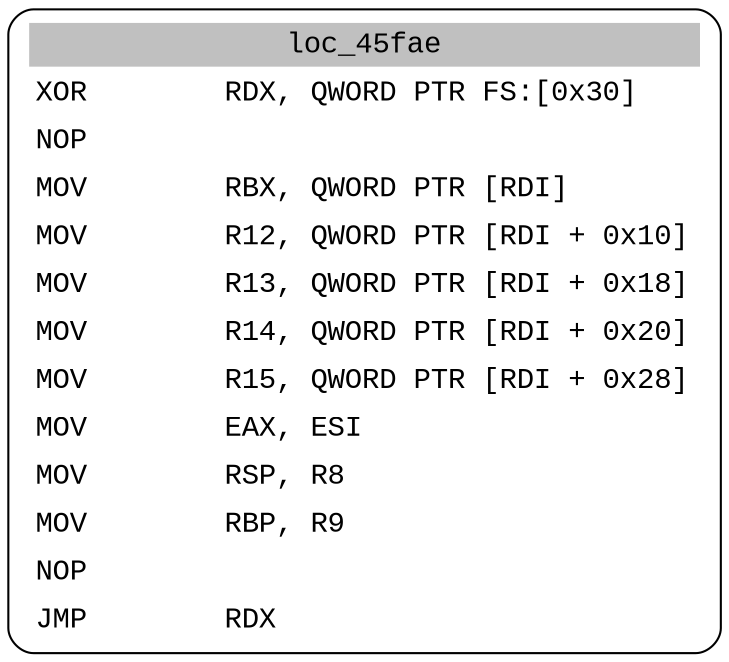 digraph asm_graph {
1941 [
shape="Mrecord" fontname="Courier New"label =<<table border="0" cellborder="0" cellpadding="3"><tr><td align="center" colspan="2" bgcolor="grey">loc_45fae</td></tr><tr><td align="left">XOR        RDX, QWORD PTR FS:[0x30]</td></tr><tr><td align="left">NOP        </td></tr><tr><td align="left">MOV        RBX, QWORD PTR [RDI]</td></tr><tr><td align="left">MOV        R12, QWORD PTR [RDI + 0x10]</td></tr><tr><td align="left">MOV        R13, QWORD PTR [RDI + 0x18]</td></tr><tr><td align="left">MOV        R14, QWORD PTR [RDI + 0x20]</td></tr><tr><td align="left">MOV        R15, QWORD PTR [RDI + 0x28]</td></tr><tr><td align="left">MOV        EAX, ESI</td></tr><tr><td align="left">MOV        RSP, R8</td></tr><tr><td align="left">MOV        RBP, R9</td></tr><tr><td align="left">NOP        </td></tr><tr><td align="left">JMP        RDX</td></tr></table>> ];
}